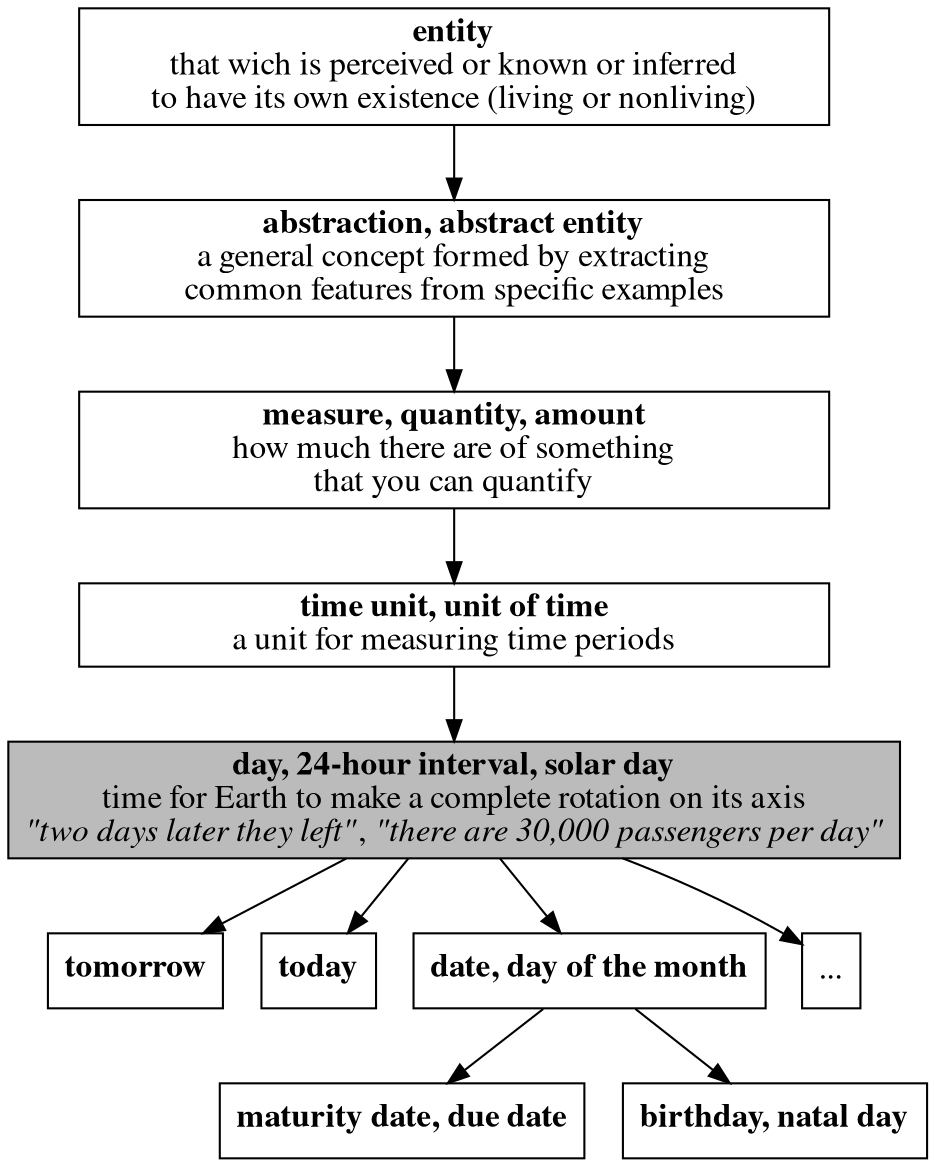 digraph G {
    size="10,20";
    dpi=400;
    node[shape=box, fontname="Nimbus Roman No9 L", width=5,fontsize=16];

    entity [label=<<b>entity</b><br/>that wich is perceived or known or inferred<br/>to have its own existence (living or nonliving)>];
    abstraction [label=<<b>abstraction, abstract entity</b><br/>a general concept formed by extracting<br/>common features from specific examples>];
    measure [label=<<b>measure, quantity, amount</b><br/>how much there are of something<br/>that you can quantify>];
    time [label=<<b>time unit, unit of time</b><br/>a unit for measuring time periods>];
    entity -> abstraction -> measure -> time -> day;

    day [label=<<b>day, 24-hour interval, solar day</b><br/>time for Earth to make a complete rotation on its axis<br/><i>"two days later they left"</i>, <i>"there are 30,000 passengers per day"</i>>, style=filled, fillcolor="#bbbbbb"];
    tomorrow [label=<<b>tomorrow</b>>,width=0];
    today [label=<<b>today</b>>, width=0];

    date [label=<<b>date, day of the month</b>>,width=0];
    due_date [label=<<b>maturity date, due date</b>>,width=0];
    birthday [label=<<b>birthday, natal day</b>>,width=0];
    day -> date;
    date -> due_date;
    date -> birthday;

    day -> tomorrow;
    day -> today;
    day -> other_day;
    other_day [label="...",width=0];
}
